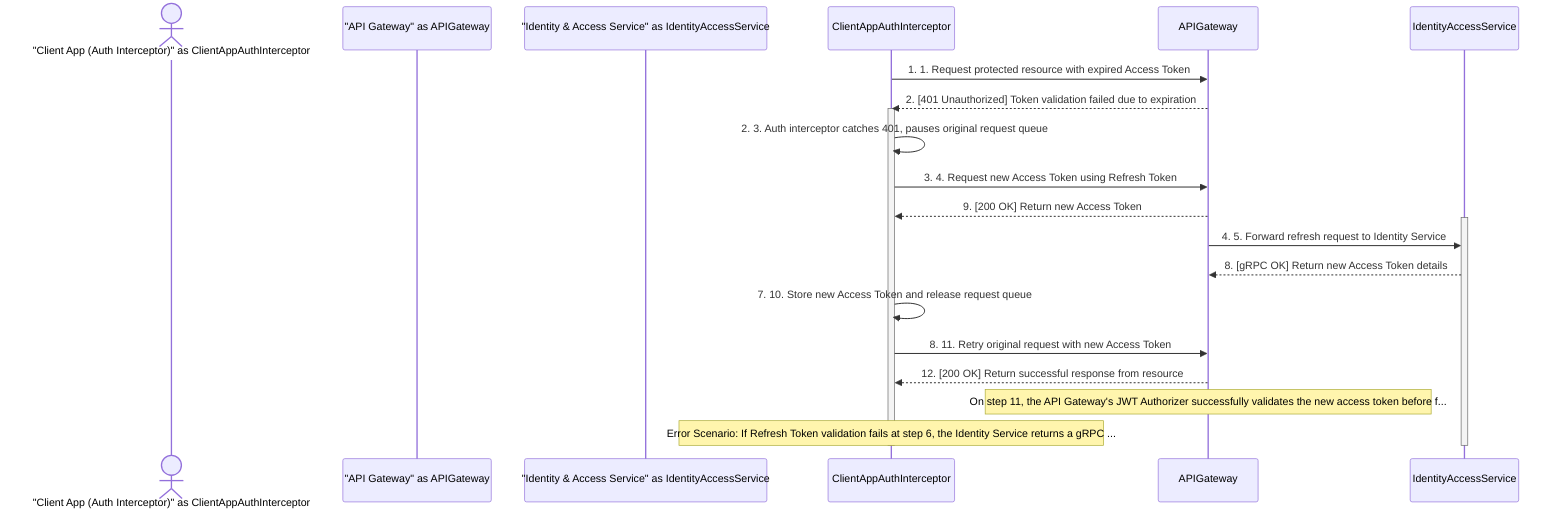 sequenceDiagram
    actor "Client App (Auth Interceptor)" as ClientAppAuthInterceptor
    participant "API Gateway" as APIGateway
    participant "Identity & Access Service" as IdentityAccessService

    ClientAppAuthInterceptor->>APIGateway: 1. 1. Request protected resource with expired Access Token
    APIGateway-->>ClientAppAuthInterceptor: 2. [401 Unauthorized] Token validation failed due to expiration
    activate ClientAppAuthInterceptor
    ClientAppAuthInterceptor->>ClientAppAuthInterceptor: 2. 3. Auth interceptor catches 401, pauses original request queue
    ClientAppAuthInterceptor->>APIGateway: 3. 4. Request new Access Token using Refresh Token
    APIGateway-->>ClientAppAuthInterceptor: 9. [200 OK] Return new Access Token
    activate IdentityAccessService
    APIGateway->>IdentityAccessService: 4. 5. Forward refresh request to Identity Service
    IdentityAccessService-->>APIGateway: 8. [gRPC OK] Return new Access Token details
    ClientAppAuthInterceptor->>ClientAppAuthInterceptor: 7. 10. Store new Access Token and release request queue
    ClientAppAuthInterceptor->>APIGateway: 8. 11. Retry original request with new Access Token
    APIGateway-->>ClientAppAuthInterceptor: 12. [200 OK] Return successful response from resource

    note over APIGateway: On step 11, the API Gateway's JWT Authorizer successfully validates the new access token before f...
    note over ClientAppAuthInterceptor: Error Scenario: If Refresh Token validation fails at step 6, the Identity Service returns a gRPC ...

    deactivate IdentityAccessService
    deactivate ClientAppAuthInterceptor